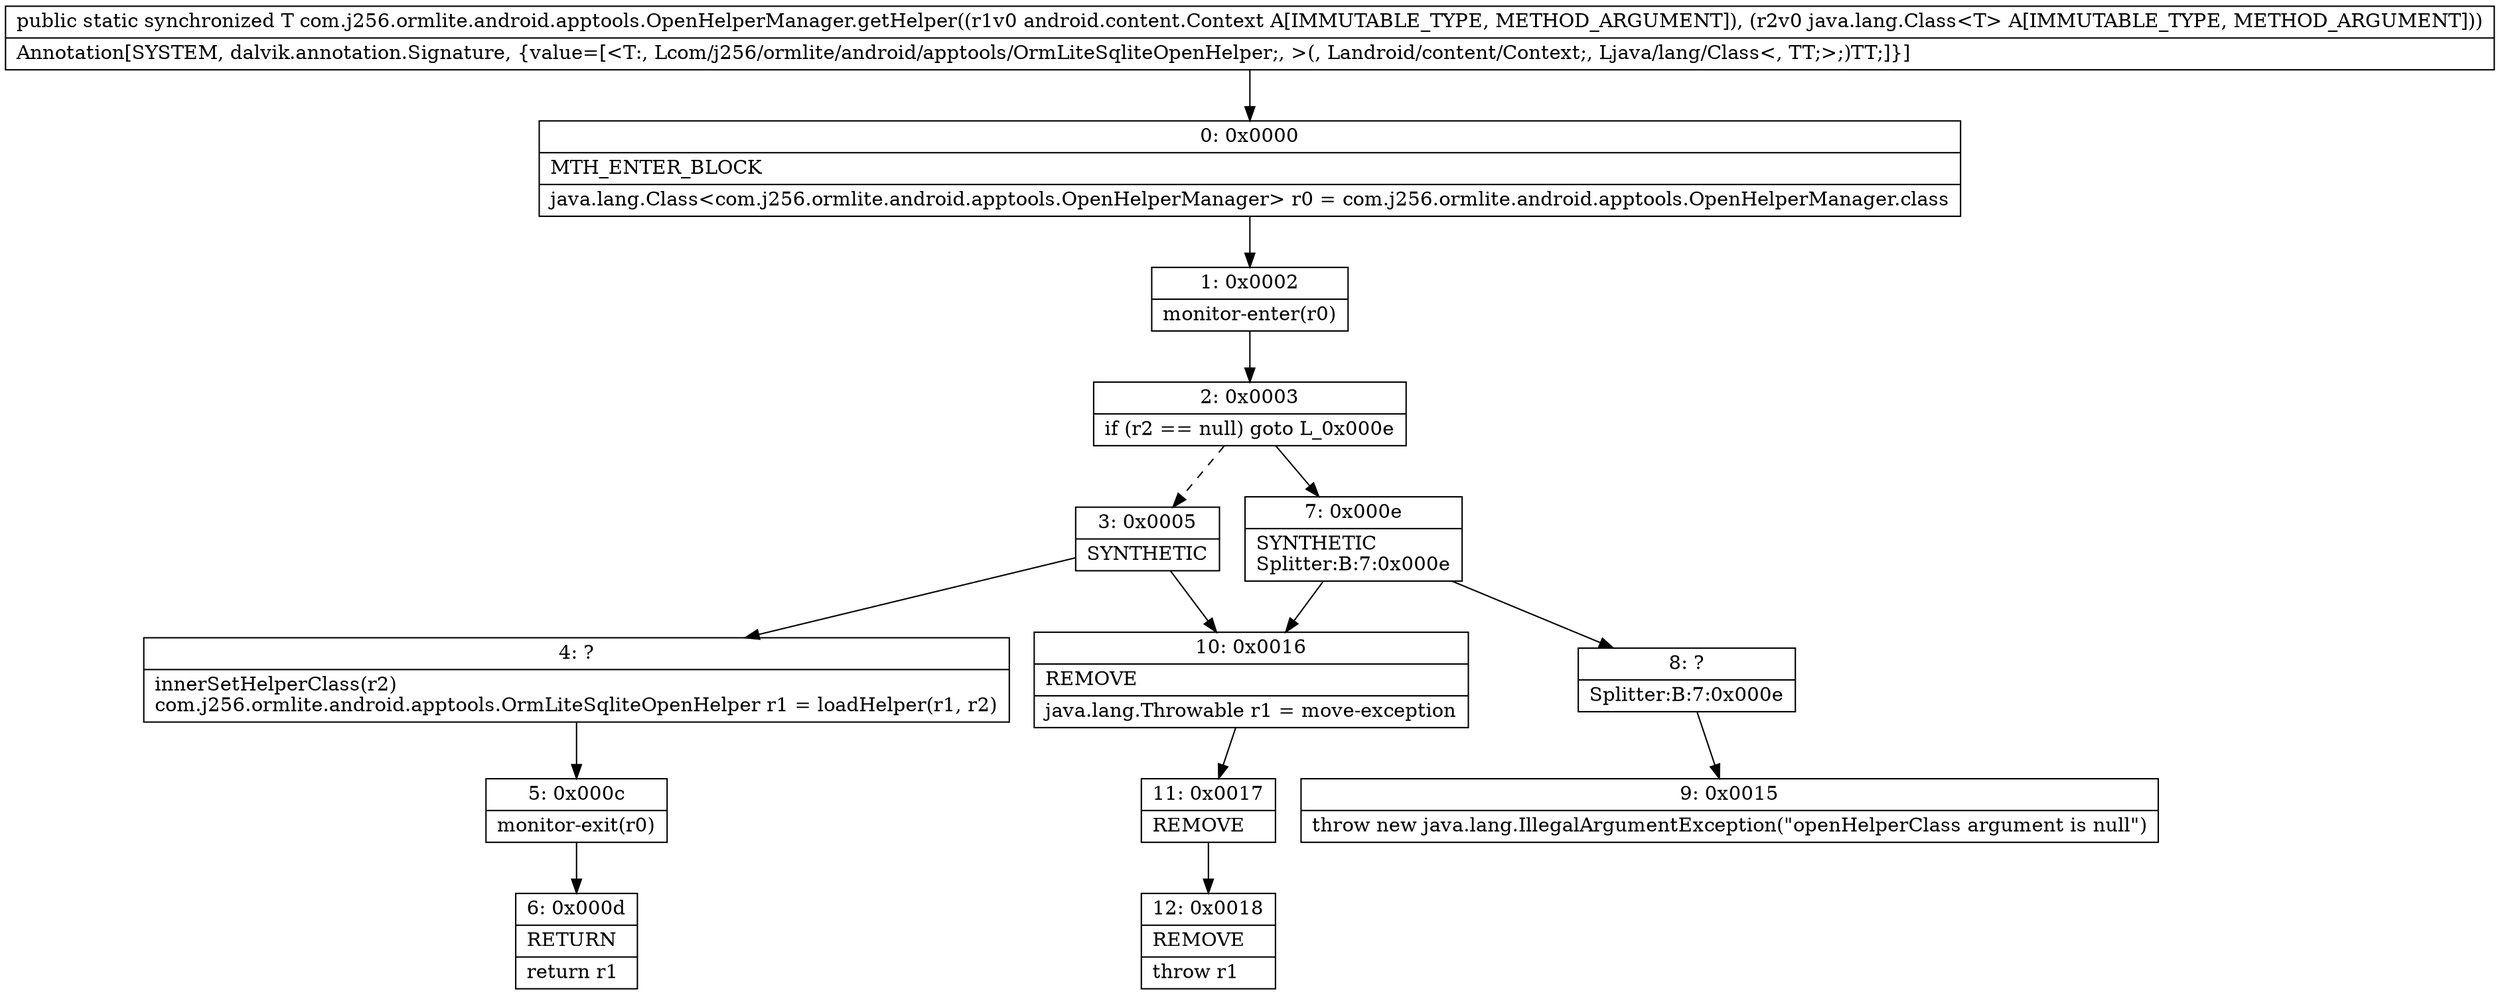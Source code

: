 digraph "CFG forcom.j256.ormlite.android.apptools.OpenHelperManager.getHelper(Landroid\/content\/Context;Ljava\/lang\/Class;)Lcom\/j256\/ormlite\/android\/apptools\/OrmLiteSqliteOpenHelper;" {
Node_0 [shape=record,label="{0\:\ 0x0000|MTH_ENTER_BLOCK\l|java.lang.Class\<com.j256.ormlite.android.apptools.OpenHelperManager\> r0 = com.j256.ormlite.android.apptools.OpenHelperManager.class\l}"];
Node_1 [shape=record,label="{1\:\ 0x0002|monitor\-enter(r0)\l}"];
Node_2 [shape=record,label="{2\:\ 0x0003|if (r2 == null) goto L_0x000e\l}"];
Node_3 [shape=record,label="{3\:\ 0x0005|SYNTHETIC\l}"];
Node_4 [shape=record,label="{4\:\ ?|innerSetHelperClass(r2)\lcom.j256.ormlite.android.apptools.OrmLiteSqliteOpenHelper r1 = loadHelper(r1, r2)\l}"];
Node_5 [shape=record,label="{5\:\ 0x000c|monitor\-exit(r0)\l}"];
Node_6 [shape=record,label="{6\:\ 0x000d|RETURN\l|return r1\l}"];
Node_7 [shape=record,label="{7\:\ 0x000e|SYNTHETIC\lSplitter:B:7:0x000e\l}"];
Node_8 [shape=record,label="{8\:\ ?|Splitter:B:7:0x000e\l}"];
Node_9 [shape=record,label="{9\:\ 0x0015|throw new java.lang.IllegalArgumentException(\"openHelperClass argument is null\")\l}"];
Node_10 [shape=record,label="{10\:\ 0x0016|REMOVE\l|java.lang.Throwable r1 = move\-exception\l}"];
Node_11 [shape=record,label="{11\:\ 0x0017|REMOVE\l}"];
Node_12 [shape=record,label="{12\:\ 0x0018|REMOVE\l|throw r1\l}"];
MethodNode[shape=record,label="{public static synchronized T com.j256.ormlite.android.apptools.OpenHelperManager.getHelper((r1v0 android.content.Context A[IMMUTABLE_TYPE, METHOD_ARGUMENT]), (r2v0 java.lang.Class\<T\> A[IMMUTABLE_TYPE, METHOD_ARGUMENT]))  | Annotation[SYSTEM, dalvik.annotation.Signature, \{value=[\<T:, Lcom\/j256\/ormlite\/android\/apptools\/OrmLiteSqliteOpenHelper;, \>(, Landroid\/content\/Context;, Ljava\/lang\/Class\<, TT;\>;)TT;]\}]\l}"];
MethodNode -> Node_0;
Node_0 -> Node_1;
Node_1 -> Node_2;
Node_2 -> Node_3[style=dashed];
Node_2 -> Node_7;
Node_3 -> Node_4;
Node_3 -> Node_10;
Node_4 -> Node_5;
Node_5 -> Node_6;
Node_7 -> Node_8;
Node_7 -> Node_10;
Node_8 -> Node_9;
Node_10 -> Node_11;
Node_11 -> Node_12;
}

